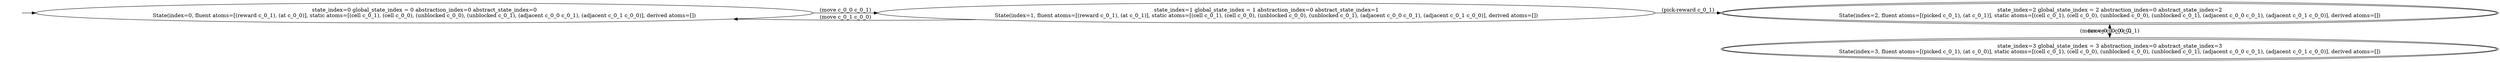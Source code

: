 digraph {
rankdir="LR"
s0[label="state_index=0 global_state_index = 0 abstraction_index=0 abstract_state_index=0
State(index=0, fluent atoms=[(reward c_0_1), (at c_0_0)], static atoms=[(cell c_0_1), (cell c_0_0), (unblocked c_0_0), (unblocked c_0_1), (adjacent c_0_0 c_0_1), (adjacent c_0_1 c_0_0)], derived atoms=[])
"]
s1[label="state_index=1 global_state_index = 1 abstraction_index=0 abstract_state_index=1
State(index=1, fluent atoms=[(reward c_0_1), (at c_0_1)], static atoms=[(cell c_0_1), (cell c_0_0), (unblocked c_0_0), (unblocked c_0_1), (adjacent c_0_0 c_0_1), (adjacent c_0_1 c_0_0)], derived atoms=[])
"]
s2[peripheries=2,label="state_index=2 global_state_index = 2 abstraction_index=0 abstract_state_index=2
State(index=2, fluent atoms=[(picked c_0_1), (at c_0_1)], static atoms=[(cell c_0_1), (cell c_0_0), (unblocked c_0_0), (unblocked c_0_1), (adjacent c_0_0 c_0_1), (adjacent c_0_1 c_0_0)], derived atoms=[])
"]
s3[peripheries=2,label="state_index=3 global_state_index = 3 abstraction_index=0 abstract_state_index=3
State(index=3, fluent atoms=[(picked c_0_1), (at c_0_0)], static atoms=[(cell c_0_1), (cell c_0_0), (unblocked c_0_0), (unblocked c_0_1), (adjacent c_0_0 c_0_1), (adjacent c_0_1 c_0_0)], derived atoms=[])
"]
Dangling [ label = "", style = invis ]
{ rank = same; Dangling }
Dangling -> s0
{ rank = same; s0}
{ rank = same; s1}
{ rank = same; s2,s3}
s0->s1 [label="(move c_0_0 c_0_1)
"]
s1->s0 [label="(move c_0_1 c_0_0)
"]
s1->s2 [label="(pick-reward c_0_1)
"]
s2->s3 [label="(move c_0_1 c_0_0)
"]
s3->s2 [label="(move c_0_0 c_0_1)
"]
}
